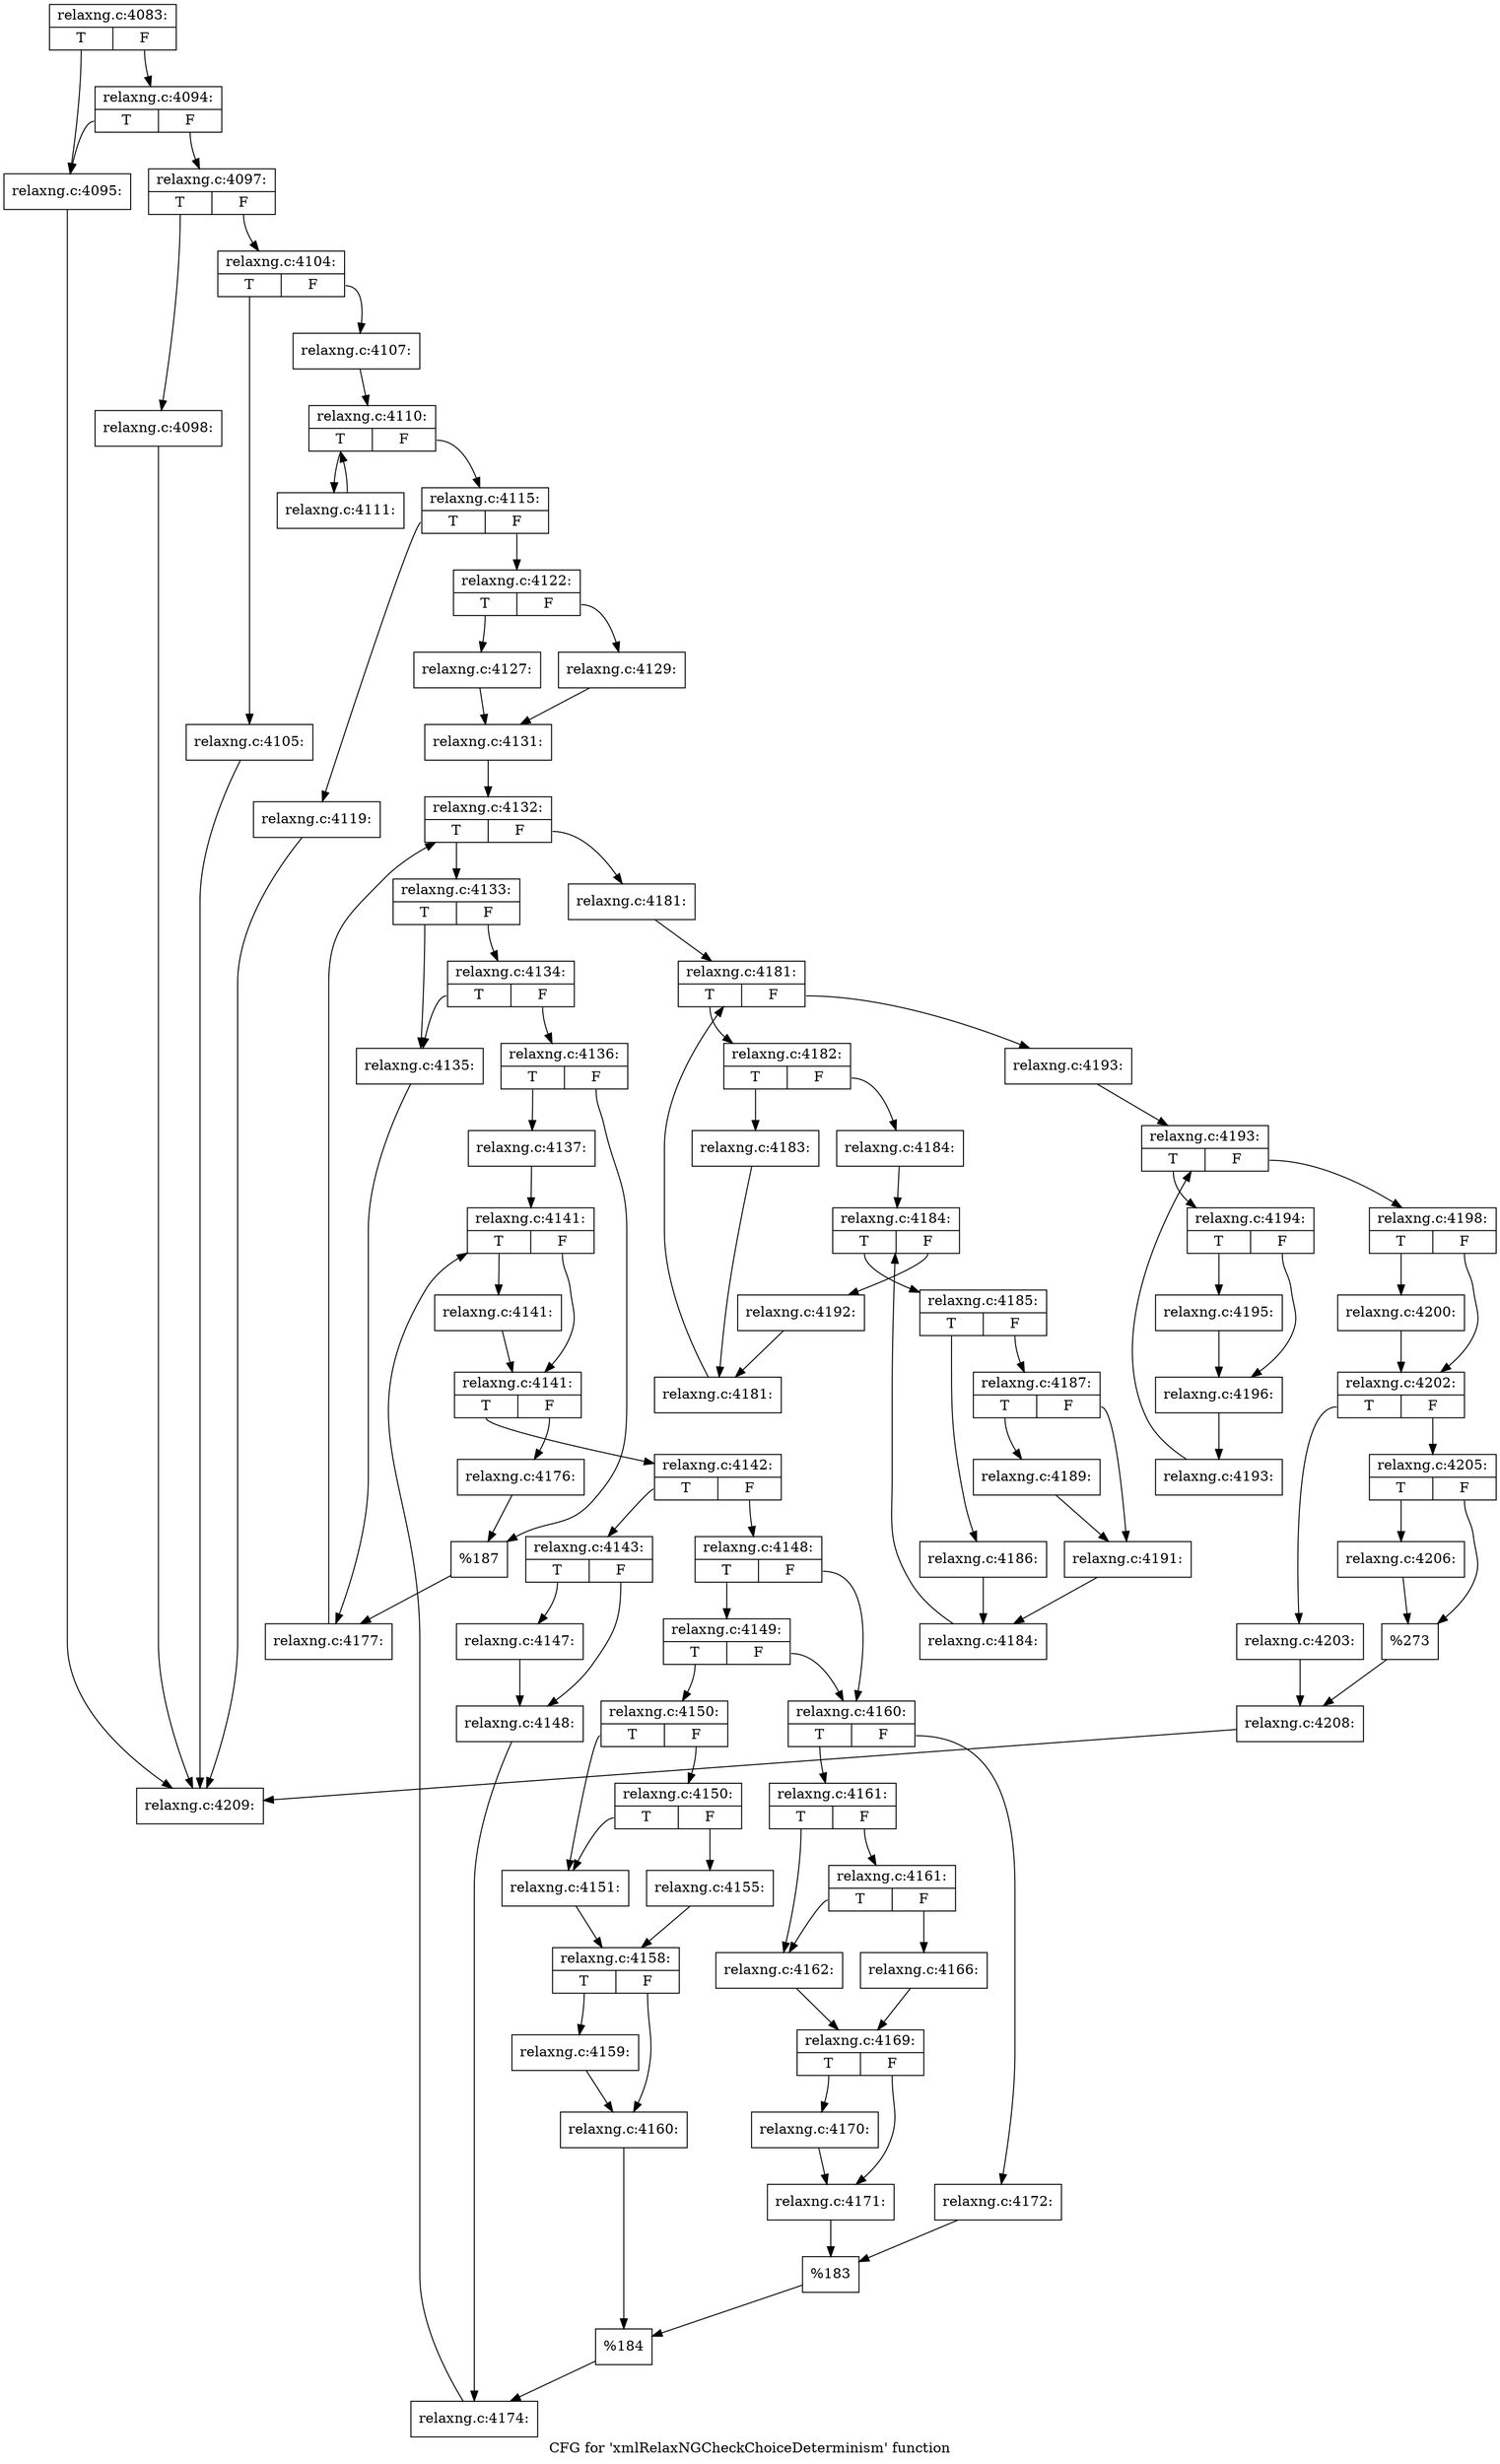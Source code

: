 digraph "CFG for 'xmlRelaxNGCheckChoiceDeterminism' function" {
	label="CFG for 'xmlRelaxNGCheckChoiceDeterminism' function";

	Node0x3e3bf00 [shape=record,label="{relaxng.c:4083:|{<s0>T|<s1>F}}"];
	Node0x3e3bf00:s0 -> Node0x3e3e7b0;
	Node0x3e3bf00:s1 -> Node0x3e3e850;
	Node0x3e3e850 [shape=record,label="{relaxng.c:4094:|{<s0>T|<s1>F}}"];
	Node0x3e3e850:s0 -> Node0x3e3e7b0;
	Node0x3e3e850:s1 -> Node0x3e3e800;
	Node0x3e3e7b0 [shape=record,label="{relaxng.c:4095:}"];
	Node0x3e3e7b0 -> Node0x3e3c9b0;
	Node0x3e3e800 [shape=record,label="{relaxng.c:4097:|{<s0>T|<s1>F}}"];
	Node0x3e3e800:s0 -> Node0x3e3ef90;
	Node0x3e3e800:s1 -> Node0x3e3efe0;
	Node0x3e3ef90 [shape=record,label="{relaxng.c:4098:}"];
	Node0x3e3ef90 -> Node0x3e3c9b0;
	Node0x3e3efe0 [shape=record,label="{relaxng.c:4104:|{<s0>T|<s1>F}}"];
	Node0x3e3efe0:s0 -> Node0x3e3f5a0;
	Node0x3e3efe0:s1 -> Node0x3e3f5f0;
	Node0x3e3f5a0 [shape=record,label="{relaxng.c:4105:}"];
	Node0x3e3f5a0 -> Node0x3e3c9b0;
	Node0x3e3f5f0 [shape=record,label="{relaxng.c:4107:}"];
	Node0x3e3f5f0 -> Node0x382f810;
	Node0x382f810 [shape=record,label="{relaxng.c:4110:|{<s0>T|<s1>F}}"];
	Node0x382f810:s0 -> Node0x3e40670;
	Node0x382f810:s1 -> Node0x3e40340;
	Node0x3e40670 [shape=record,label="{relaxng.c:4111:}"];
	Node0x3e40670 -> Node0x382f810;
	Node0x3e40340 [shape=record,label="{relaxng.c:4115:|{<s0>T|<s1>F}}"];
	Node0x3e40340:s0 -> Node0x3e41380;
	Node0x3e40340:s1 -> Node0x3e413d0;
	Node0x3e41380 [shape=record,label="{relaxng.c:4119:}"];
	Node0x3e41380 -> Node0x3e3c9b0;
	Node0x3e413d0 [shape=record,label="{relaxng.c:4122:|{<s0>T|<s1>F}}"];
	Node0x3e413d0:s0 -> Node0x3e41bd0;
	Node0x3e413d0:s1 -> Node0x3e41c70;
	Node0x3e41bd0 [shape=record,label="{relaxng.c:4127:}"];
	Node0x3e41bd0 -> Node0x3e41c20;
	Node0x3e41c70 [shape=record,label="{relaxng.c:4129:}"];
	Node0x3e41c70 -> Node0x3e41c20;
	Node0x3e41c20 [shape=record,label="{relaxng.c:4131:}"];
	Node0x3e41c20 -> Node0x3e42680;
	Node0x3e42680 [shape=record,label="{relaxng.c:4132:|{<s0>T|<s1>F}}"];
	Node0x3e42680:s0 -> Node0x3e42a30;
	Node0x3e42680:s1 -> Node0x3e42860;
	Node0x3e42a30 [shape=record,label="{relaxng.c:4133:|{<s0>T|<s1>F}}"];
	Node0x3e42a30:s0 -> Node0x3e42f90;
	Node0x3e42a30:s1 -> Node0x3e43080;
	Node0x3e43080 [shape=record,label="{relaxng.c:4134:|{<s0>T|<s1>F}}"];
	Node0x3e43080:s0 -> Node0x3e42f90;
	Node0x3e43080:s1 -> Node0x3e43030;
	Node0x3e42f90 [shape=record,label="{relaxng.c:4135:}"];
	Node0x3e42f90 -> Node0x3e42fe0;
	Node0x3e43030 [shape=record,label="{relaxng.c:4136:|{<s0>T|<s1>F}}"];
	Node0x3e43030:s0 -> Node0x3e43c40;
	Node0x3e43030:s1 -> Node0x3e43c90;
	Node0x3e43c40 [shape=record,label="{relaxng.c:4137:}"];
	Node0x3e43c40 -> Node0x3e44830;
	Node0x3e44830 [shape=record,label="{relaxng.c:4141:|{<s0>T|<s1>F}}"];
	Node0x3e44830:s0 -> Node0x3e44ae0;
	Node0x3e44830:s1 -> Node0x3e44a90;
	Node0x3e44ae0 [shape=record,label="{relaxng.c:4141:}"];
	Node0x3e44ae0 -> Node0x3e44a90;
	Node0x3e44a90 [shape=record,label="{relaxng.c:4141:|{<s0>T|<s1>F}}"];
	Node0x3e44a90:s0 -> Node0x3e44fd0;
	Node0x3e44a90:s1 -> Node0x3e44a10;
	Node0x3e44fd0 [shape=record,label="{relaxng.c:4142:|{<s0>T|<s1>F}}"];
	Node0x3e44fd0:s0 -> Node0x3e45140;
	Node0x3e44fd0:s1 -> Node0x3e451e0;
	Node0x3e45140 [shape=record,label="{relaxng.c:4143:|{<s0>T|<s1>F}}"];
	Node0x3e45140:s0 -> Node0x3e45e80;
	Node0x3e45140:s1 -> Node0x3e461b0;
	Node0x3e45e80 [shape=record,label="{relaxng.c:4147:}"];
	Node0x3e45e80 -> Node0x3e461b0;
	Node0x3e461b0 [shape=record,label="{relaxng.c:4148:}"];
	Node0x3e461b0 -> Node0x3e45190;
	Node0x3e451e0 [shape=record,label="{relaxng.c:4148:|{<s0>T|<s1>F}}"];
	Node0x3e451e0:s0 -> Node0x3e46700;
	Node0x3e451e0:s1 -> Node0x3e466b0;
	Node0x3e46700 [shape=record,label="{relaxng.c:4149:|{<s0>T|<s1>F}}"];
	Node0x3e46700:s0 -> Node0x3e46610;
	Node0x3e46700:s1 -> Node0x3e466b0;
	Node0x3e46610 [shape=record,label="{relaxng.c:4150:|{<s0>T|<s1>F}}"];
	Node0x3e46610:s0 -> Node0x3e47050;
	Node0x3e46610:s1 -> Node0x3e47140;
	Node0x3e47140 [shape=record,label="{relaxng.c:4150:|{<s0>T|<s1>F}}"];
	Node0x3e47140:s0 -> Node0x3e47050;
	Node0x3e47140:s1 -> Node0x3e470f0;
	Node0x3e47050 [shape=record,label="{relaxng.c:4151:}"];
	Node0x3e47050 -> Node0x3e470a0;
	Node0x3e470f0 [shape=record,label="{relaxng.c:4155:}"];
	Node0x3e470f0 -> Node0x3e470a0;
	Node0x3e470a0 [shape=record,label="{relaxng.c:4158:|{<s0>T|<s1>F}}"];
	Node0x3e470a0:s0 -> Node0x3e48750;
	Node0x3e470a0:s1 -> Node0x3e487a0;
	Node0x3e48750 [shape=record,label="{relaxng.c:4159:}"];
	Node0x3e48750 -> Node0x3e487a0;
	Node0x3e487a0 [shape=record,label="{relaxng.c:4160:}"];
	Node0x3e487a0 -> Node0x3e46660;
	Node0x3e466b0 [shape=record,label="{relaxng.c:4160:|{<s0>T|<s1>F}}"];
	Node0x3e466b0:s0 -> Node0x3e48d20;
	Node0x3e466b0:s1 -> Node0x3e48dc0;
	Node0x3e48d20 [shape=record,label="{relaxng.c:4161:|{<s0>T|<s1>F}}"];
	Node0x3e48d20:s0 -> Node0x3e49370;
	Node0x3e48d20:s1 -> Node0x3e49460;
	Node0x3e49460 [shape=record,label="{relaxng.c:4161:|{<s0>T|<s1>F}}"];
	Node0x3e49460:s0 -> Node0x3e49370;
	Node0x3e49460:s1 -> Node0x3e49410;
	Node0x3e49370 [shape=record,label="{relaxng.c:4162:}"];
	Node0x3e49370 -> Node0x3e493c0;
	Node0x3e49410 [shape=record,label="{relaxng.c:4166:}"];
	Node0x3e49410 -> Node0x3e493c0;
	Node0x3e493c0 [shape=record,label="{relaxng.c:4169:|{<s0>T|<s1>F}}"];
	Node0x3e493c0:s0 -> Node0x3e4aba0;
	Node0x3e493c0:s1 -> Node0x3e4abf0;
	Node0x3e4aba0 [shape=record,label="{relaxng.c:4170:}"];
	Node0x3e4aba0 -> Node0x3e4abf0;
	Node0x3e4abf0 [shape=record,label="{relaxng.c:4171:}"];
	Node0x3e4abf0 -> Node0x3e48d70;
	Node0x3e48dc0 [shape=record,label="{relaxng.c:4172:}"];
	Node0x3e48dc0 -> Node0x3e48d70;
	Node0x3e48d70 [shape=record,label="{%183}"];
	Node0x3e48d70 -> Node0x3e46660;
	Node0x3e46660 [shape=record,label="{%184}"];
	Node0x3e46660 -> Node0x3e45190;
	Node0x3e45190 [shape=record,label="{relaxng.c:4174:}"];
	Node0x3e45190 -> Node0x3e44830;
	Node0x3e44a10 [shape=record,label="{relaxng.c:4176:}"];
	Node0x3e44a10 -> Node0x3e43c90;
	Node0x3e43c90 [shape=record,label="{%187}"];
	Node0x3e43c90 -> Node0x3e42fe0;
	Node0x3e42fe0 [shape=record,label="{relaxng.c:4177:}"];
	Node0x3e42fe0 -> Node0x3e42680;
	Node0x3e42860 [shape=record,label="{relaxng.c:4181:}"];
	Node0x3e42860 -> Node0x3e4bf90;
	Node0x3e4bf90 [shape=record,label="{relaxng.c:4181:|{<s0>T|<s1>F}}"];
	Node0x3e4bf90:s0 -> Node0x3e4c270;
	Node0x3e4bf90:s1 -> Node0x3e4bdf0;
	Node0x3e4c270 [shape=record,label="{relaxng.c:4182:|{<s0>T|<s1>F}}"];
	Node0x3e4c270:s0 -> Node0x3e4c610;
	Node0x3e4c270:s1 -> Node0x3e4c660;
	Node0x3e4c610 [shape=record,label="{relaxng.c:4183:}"];
	Node0x3e4c610 -> Node0x3e4c1e0;
	Node0x3e4c660 [shape=record,label="{relaxng.c:4184:}"];
	Node0x3e4c660 -> Node0x3e4cc40;
	Node0x3e4cc40 [shape=record,label="{relaxng.c:4184:|{<s0>T|<s1>F}}"];
	Node0x3e4cc40:s0 -> Node0x3e4cf20;
	Node0x3e4cc40:s1 -> Node0x3e4caa0;
	Node0x3e4cf20 [shape=record,label="{relaxng.c:4185:|{<s0>T|<s1>F}}"];
	Node0x3e4cf20:s0 -> Node0x3e4d2c0;
	Node0x3e4cf20:s1 -> Node0x3e4d310;
	Node0x3e4d2c0 [shape=record,label="{relaxng.c:4186:}"];
	Node0x3e4d2c0 -> Node0x3e4ce90;
	Node0x3e4d310 [shape=record,label="{relaxng.c:4187:|{<s0>T|<s1>F}}"];
	Node0x3e4d310:s0 -> Node0x3e4df00;
	Node0x3e4d310:s1 -> Node0x3e4df50;
	Node0x3e4df00 [shape=record,label="{relaxng.c:4189:}"];
	Node0x3e4df00 -> Node0x3e4df50;
	Node0x3e4df50 [shape=record,label="{relaxng.c:4191:}"];
	Node0x3e4df50 -> Node0x3e4ce90;
	Node0x3e4ce90 [shape=record,label="{relaxng.c:4184:}"];
	Node0x3e4ce90 -> Node0x3e4cc40;
	Node0x3e4caa0 [shape=record,label="{relaxng.c:4192:}"];
	Node0x3e4caa0 -> Node0x3e4c1e0;
	Node0x3e4c1e0 [shape=record,label="{relaxng.c:4181:}"];
	Node0x3e4c1e0 -> Node0x3e4bf90;
	Node0x3e4bdf0 [shape=record,label="{relaxng.c:4193:}"];
	Node0x3e4bdf0 -> Node0x3c7ae40;
	Node0x3c7ae40 [shape=record,label="{relaxng.c:4193:|{<s0>T|<s1>F}}"];
	Node0x3c7ae40:s0 -> Node0x3c7b120;
	Node0x3c7ae40:s1 -> Node0x3c7aca0;
	Node0x3c7b120 [shape=record,label="{relaxng.c:4194:|{<s0>T|<s1>F}}"];
	Node0x3c7b120:s0 -> Node0x3c7b4c0;
	Node0x3c7b120:s1 -> Node0x3c7b510;
	Node0x3c7b4c0 [shape=record,label="{relaxng.c:4195:}"];
	Node0x3c7b4c0 -> Node0x3c7b510;
	Node0x3c7b510 [shape=record,label="{relaxng.c:4196:}"];
	Node0x3c7b510 -> Node0x3c7b090;
	Node0x3c7b090 [shape=record,label="{relaxng.c:4193:}"];
	Node0x3c7b090 -> Node0x3c7ae40;
	Node0x3c7aca0 [shape=record,label="{relaxng.c:4198:|{<s0>T|<s1>F}}"];
	Node0x3c7aca0:s0 -> Node0x3c7c2a0;
	Node0x3c7aca0:s1 -> Node0x3c7c2f0;
	Node0x3c7c2a0 [shape=record,label="{relaxng.c:4200:}"];
	Node0x3c7c2a0 -> Node0x3c7c2f0;
	Node0x3c7c2f0 [shape=record,label="{relaxng.c:4202:|{<s0>T|<s1>F}}"];
	Node0x3c7c2f0:s0 -> Node0x3c7ca90;
	Node0x3c7c2f0:s1 -> Node0x3c7cb30;
	Node0x3c7ca90 [shape=record,label="{relaxng.c:4203:}"];
	Node0x3c7ca90 -> Node0x3c7cae0;
	Node0x3c7cb30 [shape=record,label="{relaxng.c:4205:|{<s0>T|<s1>F}}"];
	Node0x3c7cb30:s0 -> Node0x3e53400;
	Node0x3c7cb30:s1 -> Node0x3e53450;
	Node0x3e53400 [shape=record,label="{relaxng.c:4206:}"];
	Node0x3e53400 -> Node0x3e53450;
	Node0x3e53450 [shape=record,label="{%273}"];
	Node0x3e53450 -> Node0x3c7cae0;
	Node0x3c7cae0 [shape=record,label="{relaxng.c:4208:}"];
	Node0x3c7cae0 -> Node0x3e3c9b0;
	Node0x3e3c9b0 [shape=record,label="{relaxng.c:4209:}"];
}
